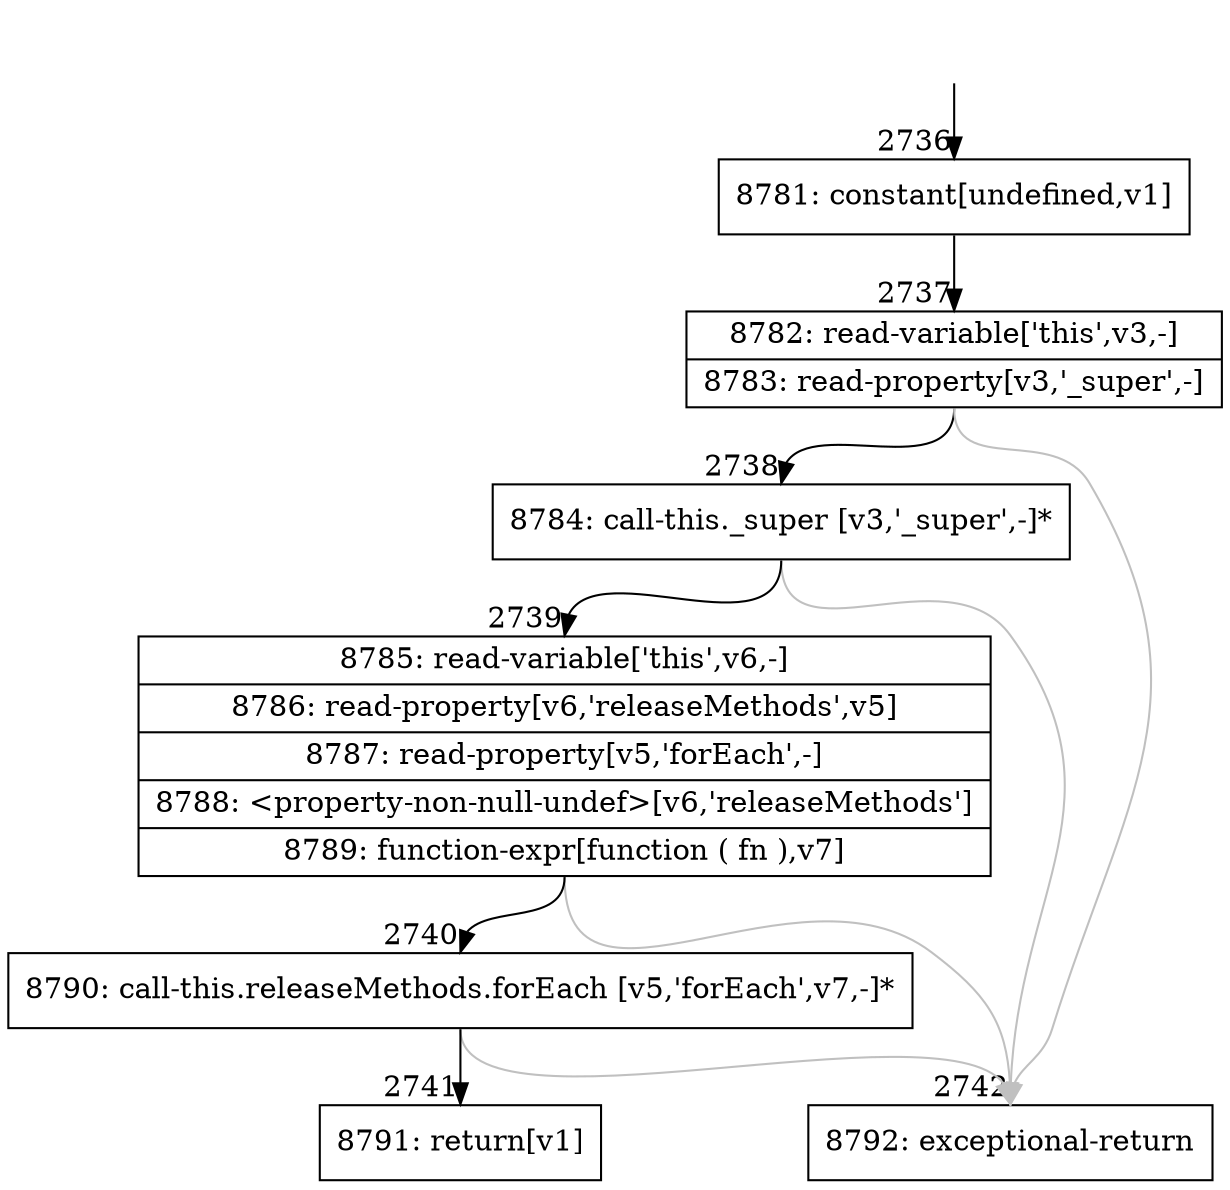 digraph {
rankdir="TD"
BB_entry214[shape=none,label=""];
BB_entry214 -> BB2736 [tailport=s, headport=n, headlabel="    2736"]
BB2736 [shape=record label="{8781: constant[undefined,v1]}" ] 
BB2736 -> BB2737 [tailport=s, headport=n, headlabel="      2737"]
BB2737 [shape=record label="{8782: read-variable['this',v3,-]|8783: read-property[v3,'_super',-]}" ] 
BB2737 -> BB2738 [tailport=s, headport=n, headlabel="      2738"]
BB2737 -> BB2742 [tailport=s, headport=n, color=gray, headlabel="      2742"]
BB2738 [shape=record label="{8784: call-this._super [v3,'_super',-]*}" ] 
BB2738 -> BB2739 [tailport=s, headport=n, headlabel="      2739"]
BB2738 -> BB2742 [tailport=s, headport=n, color=gray]
BB2739 [shape=record label="{8785: read-variable['this',v6,-]|8786: read-property[v6,'releaseMethods',v5]|8787: read-property[v5,'forEach',-]|8788: \<property-non-null-undef\>[v6,'releaseMethods']|8789: function-expr[function ( fn ),v7]}" ] 
BB2739 -> BB2740 [tailport=s, headport=n, headlabel="      2740"]
BB2739 -> BB2742 [tailport=s, headport=n, color=gray]
BB2740 [shape=record label="{8790: call-this.releaseMethods.forEach [v5,'forEach',v7,-]*}" ] 
BB2740 -> BB2741 [tailport=s, headport=n, headlabel="      2741"]
BB2740 -> BB2742 [tailport=s, headport=n, color=gray]
BB2741 [shape=record label="{8791: return[v1]}" ] 
BB2742 [shape=record label="{8792: exceptional-return}" ] 
//#$~ 4523
}
